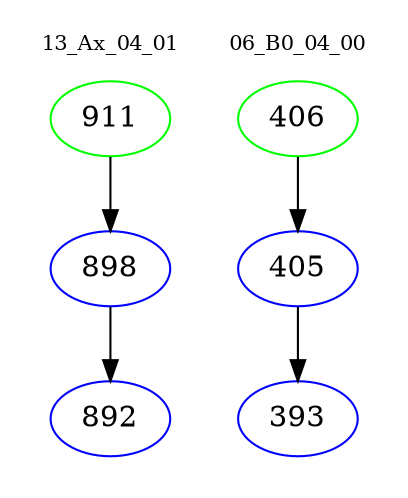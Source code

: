 digraph{
subgraph cluster_0 {
color = white
label = "13_Ax_04_01";
fontsize=10;
T0_911 [label="911", color="green"]
T0_911 -> T0_898 [color="black"]
T0_898 [label="898", color="blue"]
T0_898 -> T0_892 [color="black"]
T0_892 [label="892", color="blue"]
}
subgraph cluster_1 {
color = white
label = "06_B0_04_00";
fontsize=10;
T1_406 [label="406", color="green"]
T1_406 -> T1_405 [color="black"]
T1_405 [label="405", color="blue"]
T1_405 -> T1_393 [color="black"]
T1_393 [label="393", color="blue"]
}
}
